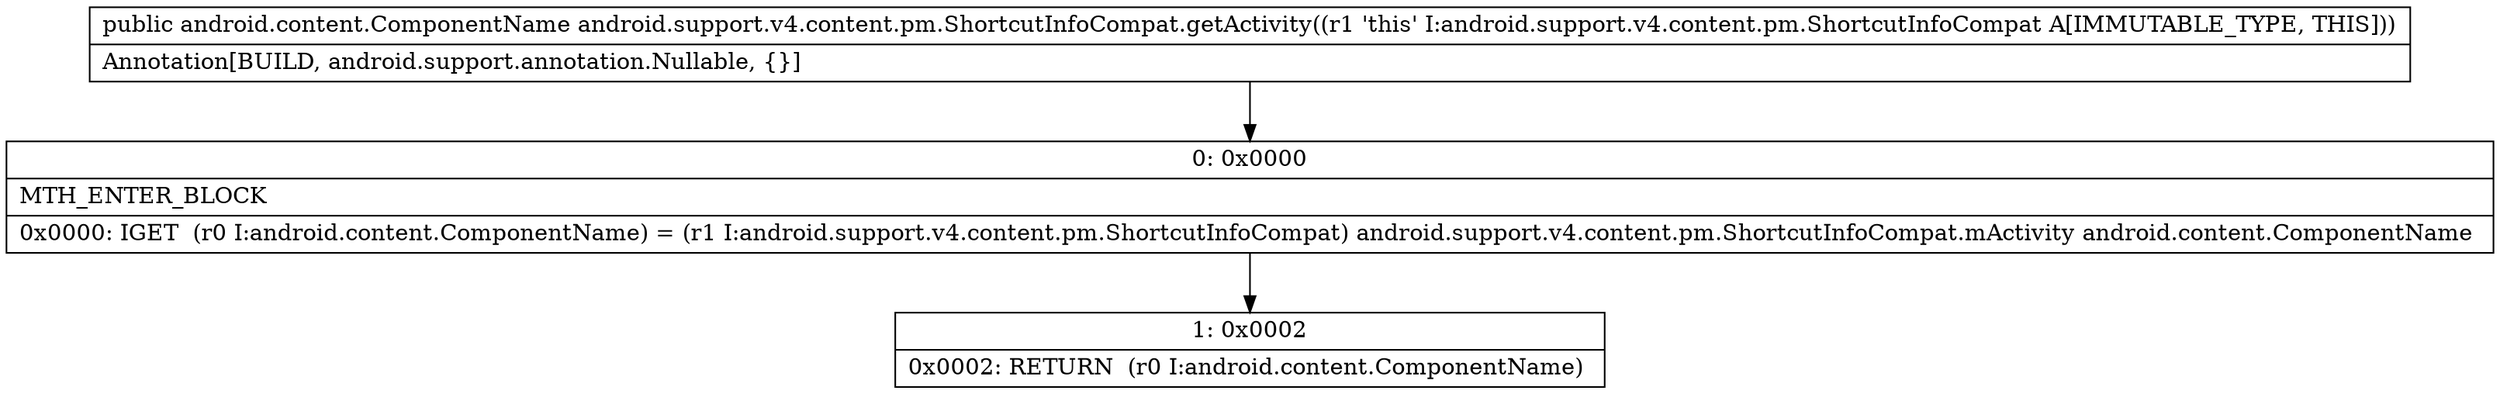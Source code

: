 digraph "CFG forandroid.support.v4.content.pm.ShortcutInfoCompat.getActivity()Landroid\/content\/ComponentName;" {
Node_0 [shape=record,label="{0\:\ 0x0000|MTH_ENTER_BLOCK\l|0x0000: IGET  (r0 I:android.content.ComponentName) = (r1 I:android.support.v4.content.pm.ShortcutInfoCompat) android.support.v4.content.pm.ShortcutInfoCompat.mActivity android.content.ComponentName \l}"];
Node_1 [shape=record,label="{1\:\ 0x0002|0x0002: RETURN  (r0 I:android.content.ComponentName) \l}"];
MethodNode[shape=record,label="{public android.content.ComponentName android.support.v4.content.pm.ShortcutInfoCompat.getActivity((r1 'this' I:android.support.v4.content.pm.ShortcutInfoCompat A[IMMUTABLE_TYPE, THIS]))  | Annotation[BUILD, android.support.annotation.Nullable, \{\}]\l}"];
MethodNode -> Node_0;
Node_0 -> Node_1;
}

